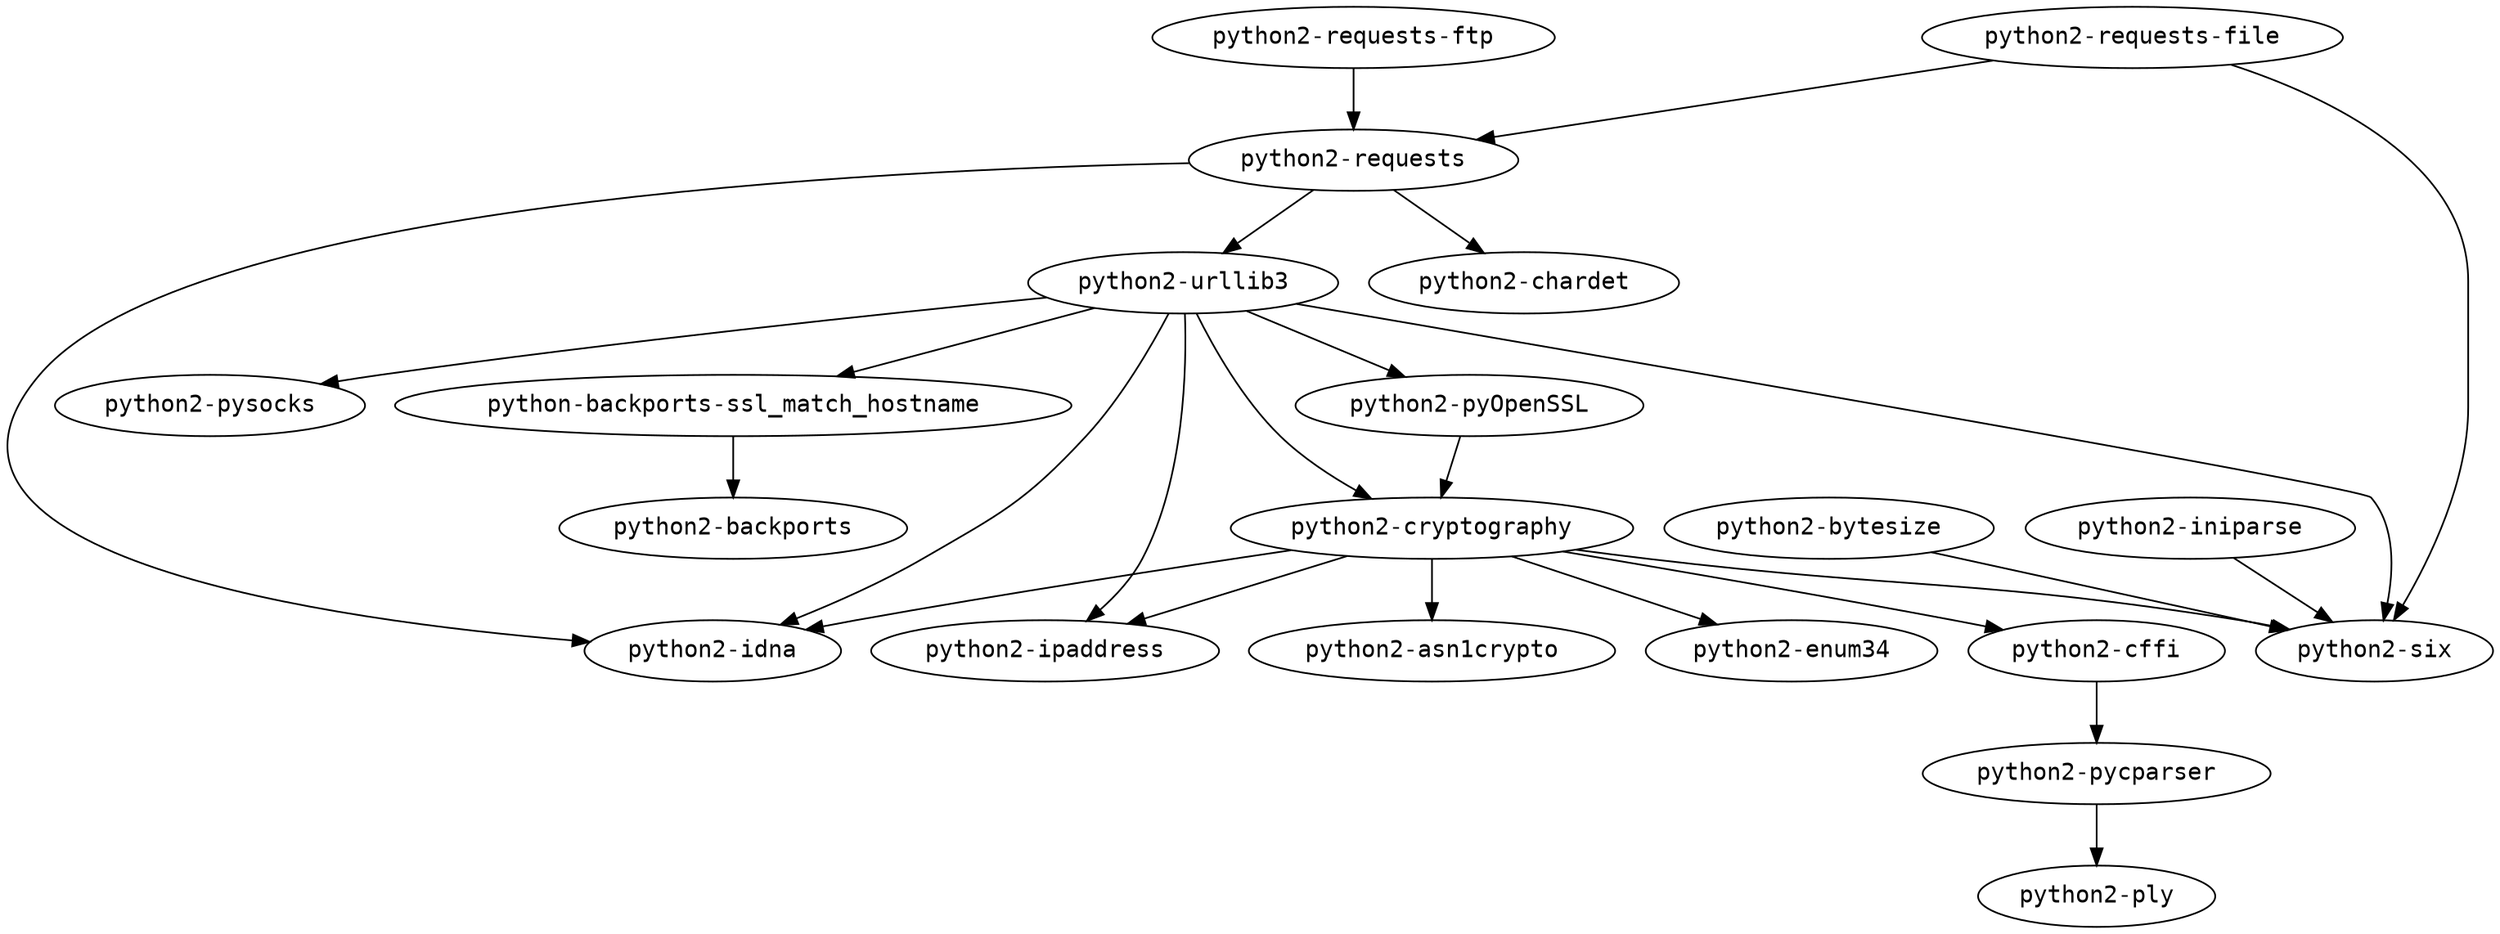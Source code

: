 strict digraph G {
node [fontname=monospace];
  "python2-bytesize" -> "python2-six";
  "python2-cffi" -> "python2-pycparser";
  "python2-cryptography" -> "python2-asn1crypto";
  "python2-cryptography" -> "python2-cffi";
  "python2-cryptography" -> "python2-enum34";
  "python2-cryptography" -> "python2-idna";
  "python2-cryptography" -> "python2-ipaddress";
  "python2-cryptography" -> "python2-six";
  "python2-iniparse" -> "python2-six";
  "python2-pycparser" -> "python2-ply";
  "python2-pyOpenSSL" -> "python2-cryptography";
  "python2-requests-file" -> "python2-requests";
  "python2-requests-file" -> "python2-six";
  "python2-requests-ftp" -> "python2-requests";
  "python2-requests" -> "python2-chardet";
  "python2-requests" -> "python2-idna";
  "python2-requests" -> "python2-urllib3";
  "python2-urllib3" -> "python2-cryptography";
  "python2-urllib3" -> "python2-idna";
  "python2-urllib3" -> "python2-ipaddress";
  "python2-urllib3" -> "python2-pyOpenSSL";
  "python2-urllib3" -> "python2-pysocks";
  "python2-urllib3" -> "python2-six";
  "python2-urllib3" -> "python-backports-ssl_match_hostname";
  "python-backports-ssl_match_hostname" -> "python2-backports";
}
